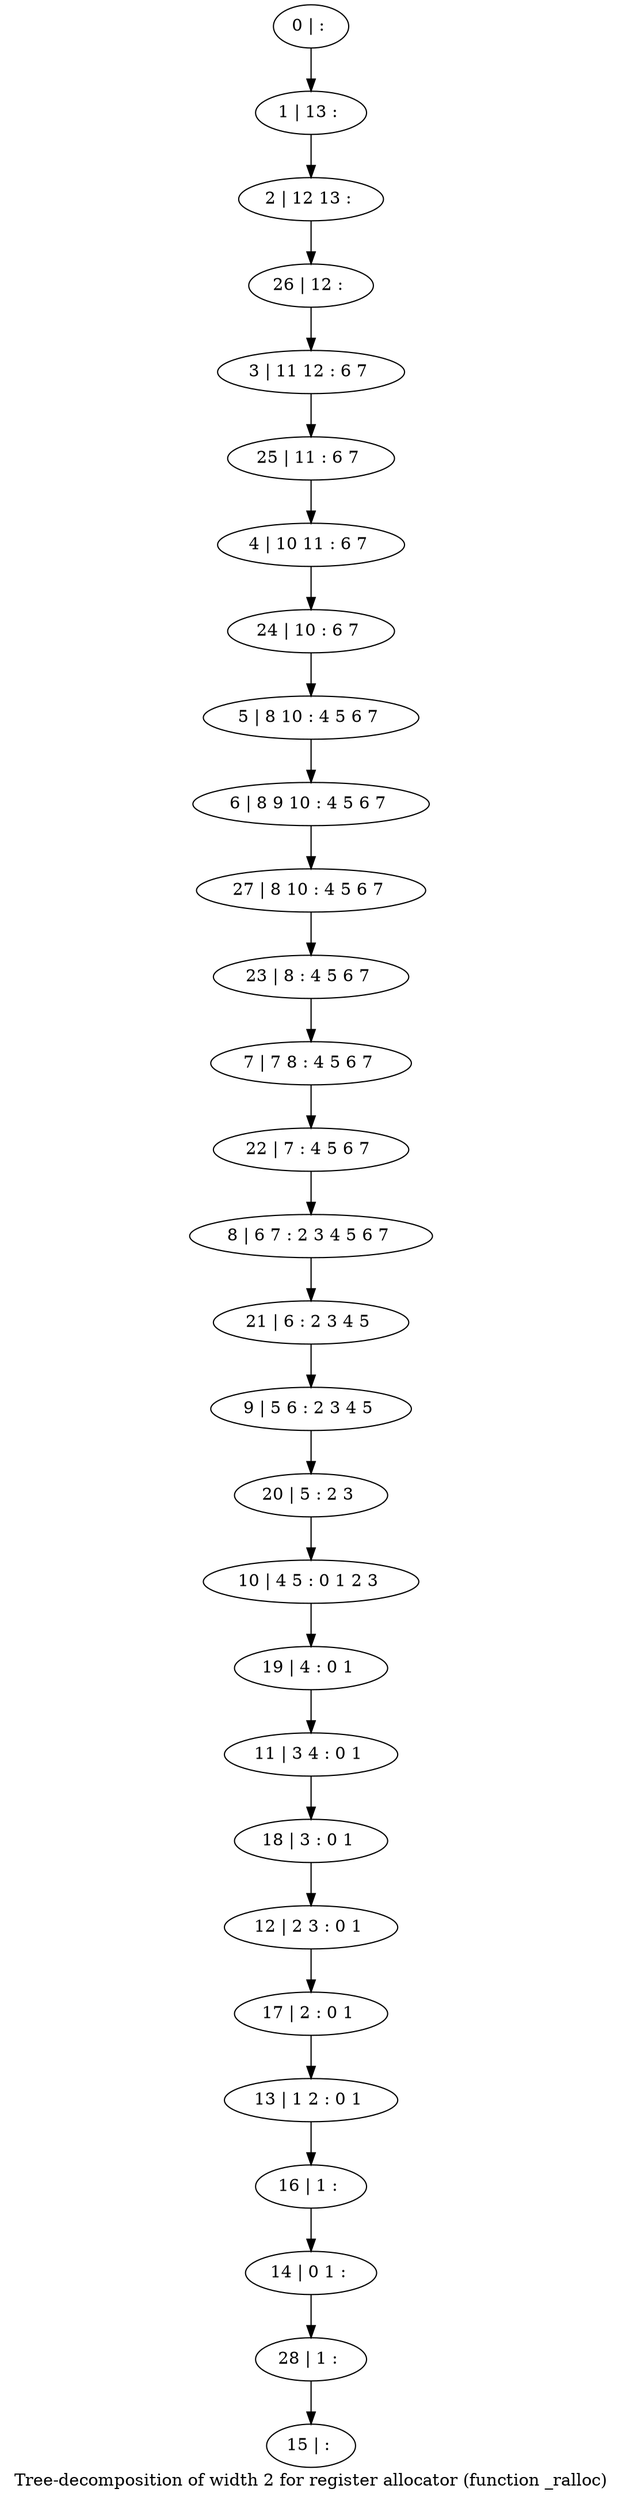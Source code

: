 digraph G {
graph [label="Tree-decomposition of width 2 for register allocator (function _ralloc)"]
0[label="0 | : "];
1[label="1 | 13 : "];
2[label="2 | 12 13 : "];
3[label="3 | 11 12 : 6 7 "];
4[label="4 | 10 11 : 6 7 "];
5[label="5 | 8 10 : 4 5 6 7 "];
6[label="6 | 8 9 10 : 4 5 6 7 "];
7[label="7 | 7 8 : 4 5 6 7 "];
8[label="8 | 6 7 : 2 3 4 5 6 7 "];
9[label="9 | 5 6 : 2 3 4 5 "];
10[label="10 | 4 5 : 0 1 2 3 "];
11[label="11 | 3 4 : 0 1 "];
12[label="12 | 2 3 : 0 1 "];
13[label="13 | 1 2 : 0 1 "];
14[label="14 | 0 1 : "];
15[label="15 | : "];
16[label="16 | 1 : "];
17[label="17 | 2 : 0 1 "];
18[label="18 | 3 : 0 1 "];
19[label="19 | 4 : 0 1 "];
20[label="20 | 5 : 2 3 "];
21[label="21 | 6 : 2 3 4 5 "];
22[label="22 | 7 : 4 5 6 7 "];
23[label="23 | 8 : 4 5 6 7 "];
24[label="24 | 10 : 6 7 "];
25[label="25 | 11 : 6 7 "];
26[label="26 | 12 : "];
27[label="27 | 8 10 : 4 5 6 7 "];
28[label="28 | 1 : "];
0->1 ;
1->2 ;
5->6 ;
16->14 ;
13->16 ;
17->13 ;
12->17 ;
18->12 ;
11->18 ;
19->11 ;
10->19 ;
20->10 ;
9->20 ;
21->9 ;
8->21 ;
22->8 ;
7->22 ;
23->7 ;
24->5 ;
4->24 ;
25->4 ;
3->25 ;
26->3 ;
2->26 ;
27->23 ;
6->27 ;
28->15 ;
14->28 ;
}
